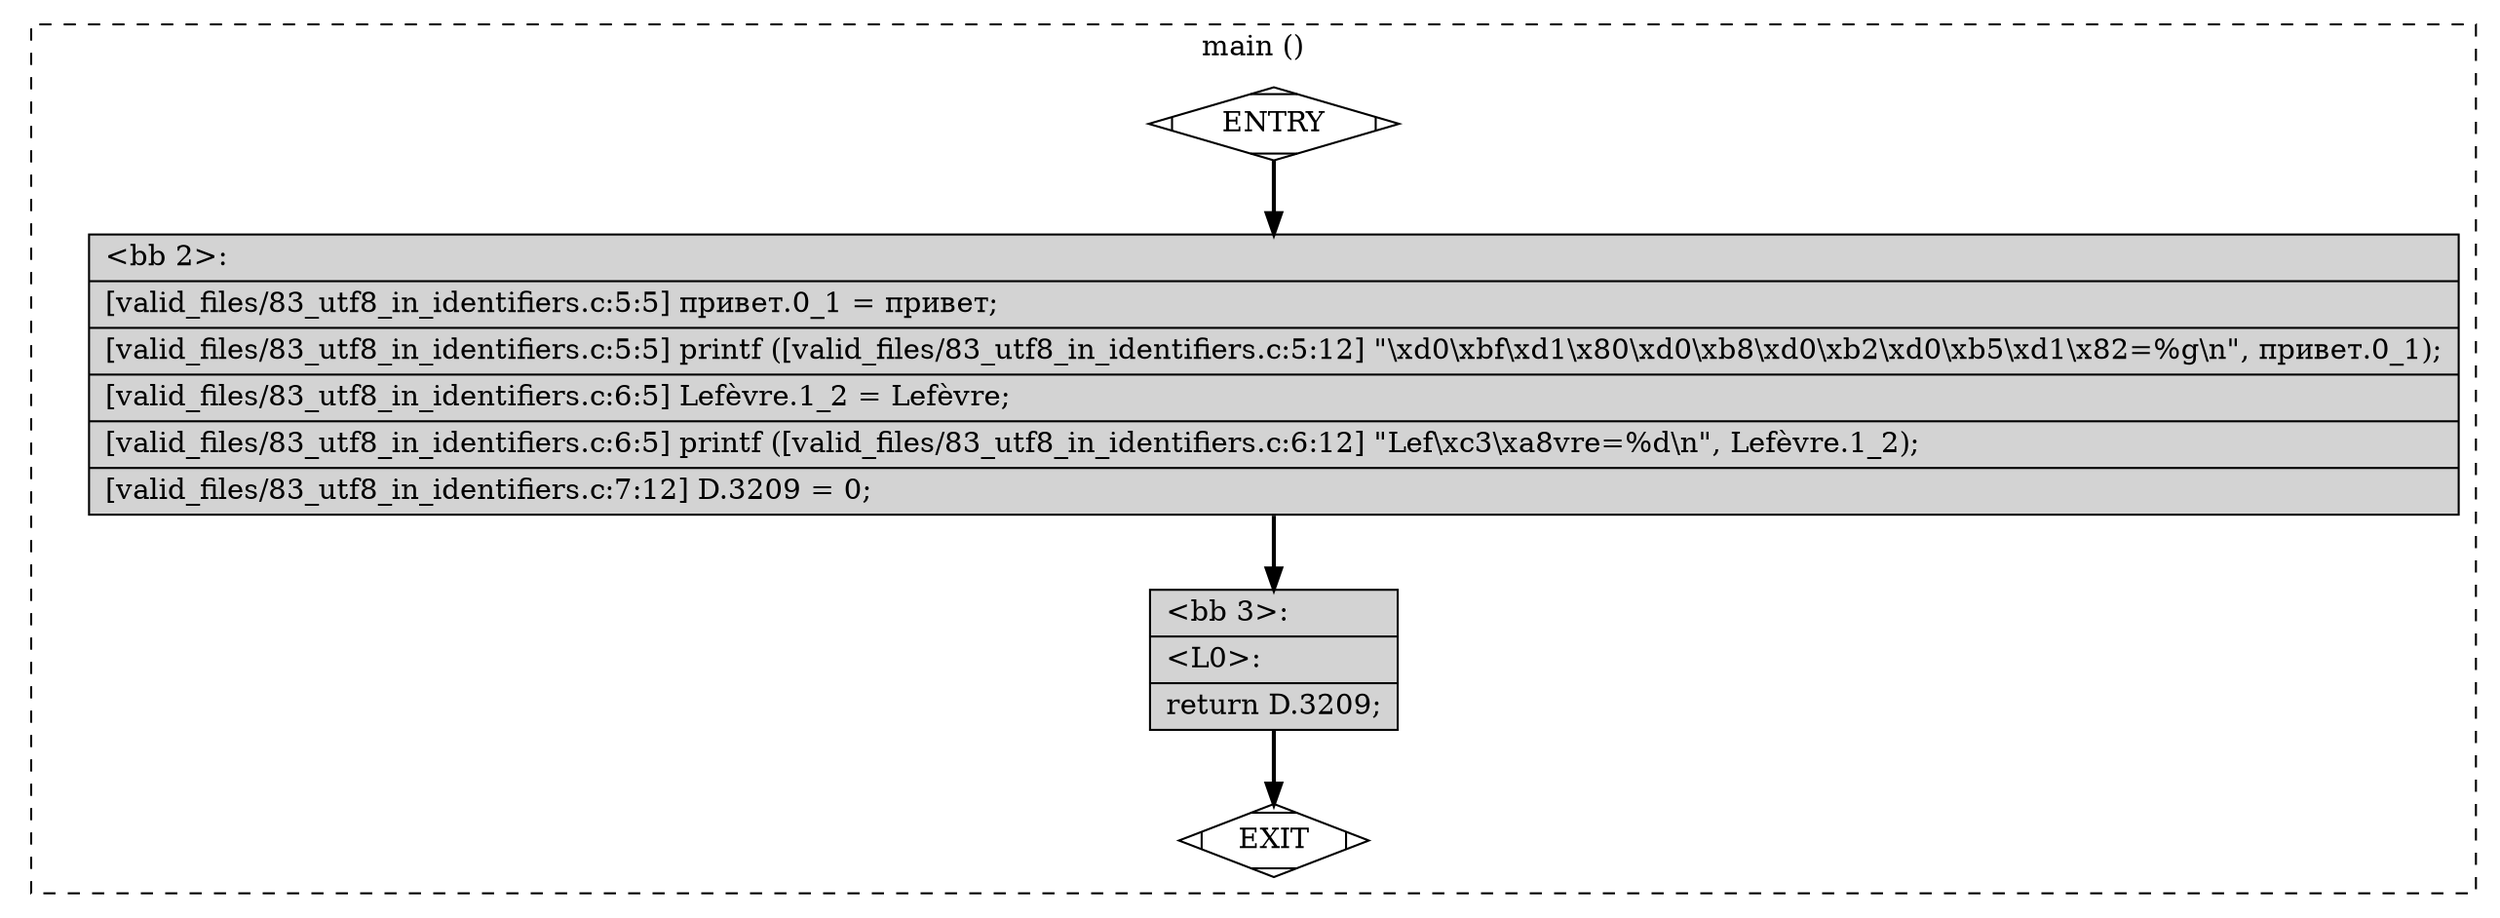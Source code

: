 digraph "a-83_utf8_in_identifiers.c.015t.cfg" {
overlap=false;
subgraph "cluster_main" {
	style="dashed";
	color="black";
	label="main ()";
	fn_0_basic_block_0 [shape=Mdiamond,style=filled,fillcolor=white,label="ENTRY"];

	fn_0_basic_block_1 [shape=Mdiamond,style=filled,fillcolor=white,label="EXIT"];

	fn_0_basic_block_2 [shape=record,style=filled,fillcolor=lightgrey,label="{\<bb\ 2\>:\l\
|[valid_files/83_utf8_in_identifiers.c:5:5]\ привет.0_1\ =\ привет;\l\
|[valid_files/83_utf8_in_identifiers.c:5:5]\ printf\ ([valid_files/83_utf8_in_identifiers.c:5:12]\ \"\\xd0\\xbf\\xd1\\x80\\xd0\\xb8\\xd0\\xb2\\xd0\\xb5\\xd1\\x82=%g\\n\",\ привет.0_1);\l\
|[valid_files/83_utf8_in_identifiers.c:6:5]\ Lefèvre.1_2\ =\ Lefèvre;\l\
|[valid_files/83_utf8_in_identifiers.c:6:5]\ printf\ ([valid_files/83_utf8_in_identifiers.c:6:12]\ \"Lef\\xc3\\xa8vre=%d\\n\",\ Lefèvre.1_2);\l\
|[valid_files/83_utf8_in_identifiers.c:7:12]\ D.3209\ =\ 0;\l\
}"];

	fn_0_basic_block_3 [shape=record,style=filled,fillcolor=lightgrey,label="{\<bb\ 3\>:\l\
|\<L0\>:\l\
|return\ D.3209;\l\
}"];

	fn_0_basic_block_0:s -> fn_0_basic_block_2:n [style="solid,bold",color=black,weight=100,constraint=true];
	fn_0_basic_block_2:s -> fn_0_basic_block_3:n [style="solid,bold",color=black,weight=100,constraint=true];
	fn_0_basic_block_3:s -> fn_0_basic_block_1:n [style="solid,bold",color=black,weight=10,constraint=true];
	fn_0_basic_block_0:s -> fn_0_basic_block_1:n [style="invis",constraint=true];
}
}
